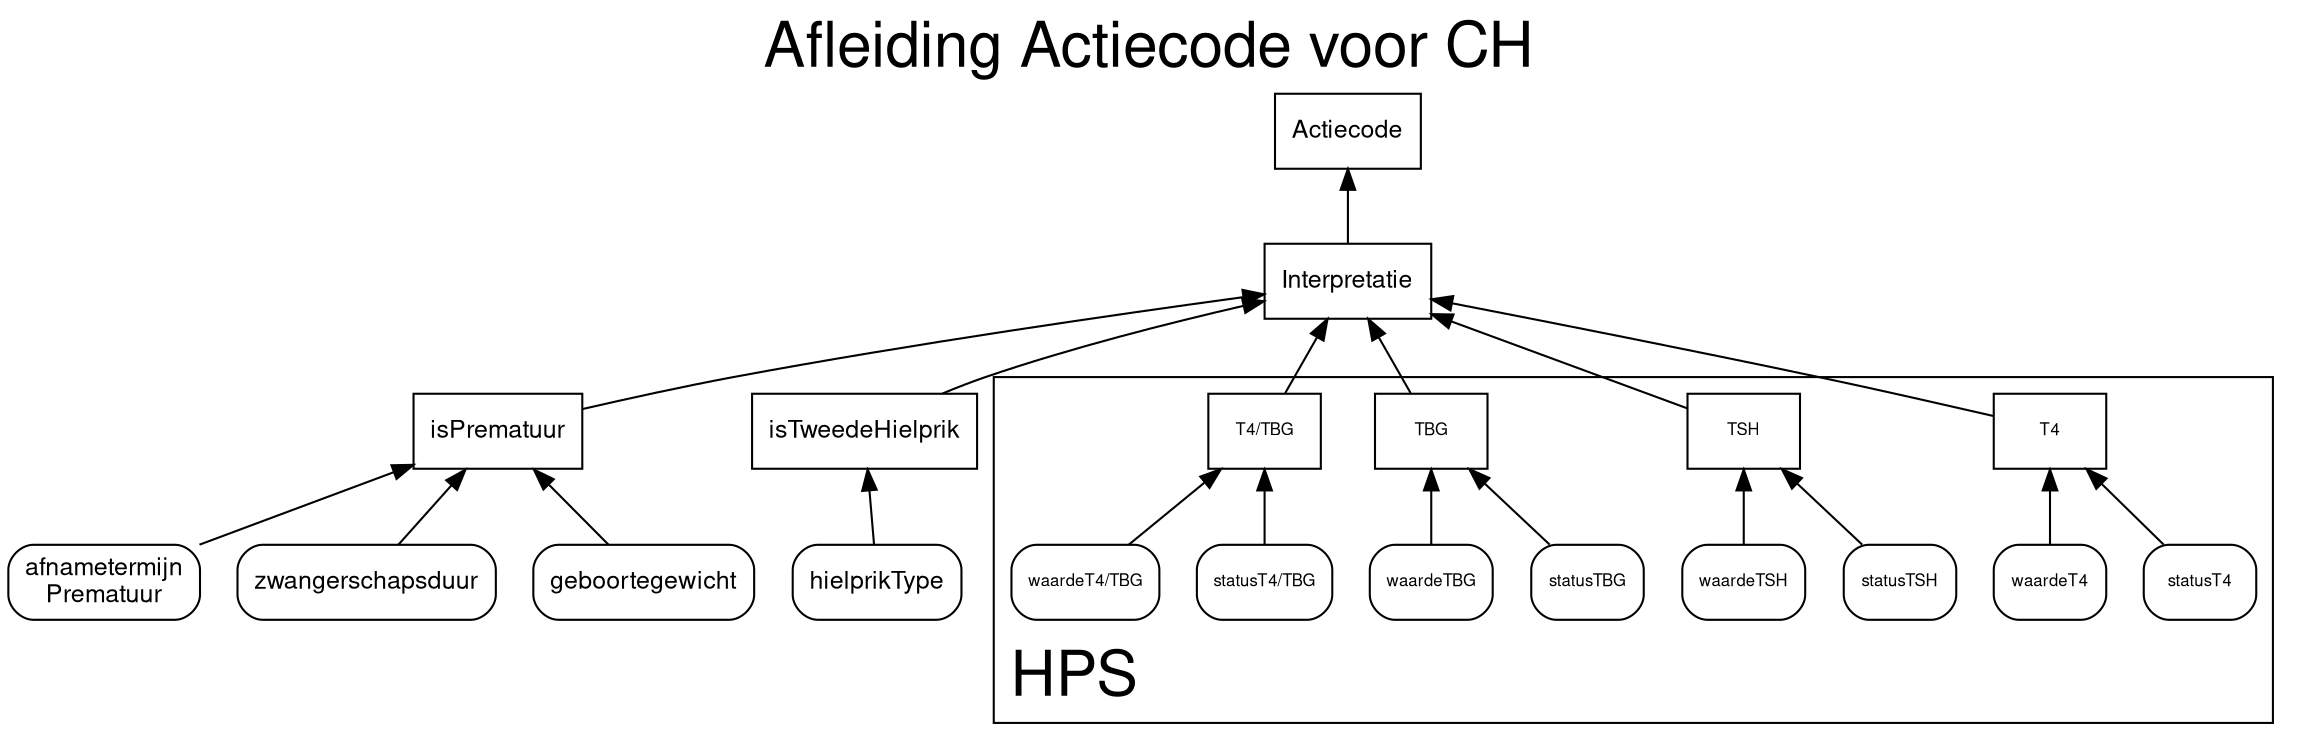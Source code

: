 digraph mygraph {
  rankdir="BT"
  fontname="Helvetica,Arial,sans-serif"
  concentrate=true
graph [charset="UTF-8"
       fontsize=30
       labelloc="t" 
       label="Afleiding Actiecode voor CH" 
       layout="dot"
       splines=true 
       overlap=false 
       rankdir = "BT"]

  node [fontname="Helvetica,Arial,sans-serif"
        shape=Mrecord
        fontsize=12]
  edge [fontname="Helvetica,Arial,sans-serif"]
  subgraph cluster_0 {
    label = "HPS";
    node [fontsize=8];
    labelloc="t"
    labeljust=l

  T4 [shape=box]
  statusT4 -> T4
  waardeT4 -> T4

  TSH [shape=box]
  statusTSH -> TSH
  waardeTSH -> TSH

  TBG [shape=box]
  statusTBG -> TBG
  waardeTBG -> TBG

  "T4/TBG" [shape=box]
  "statusT4/TBG" -> "T4/TBG"
  "waardeT4/TBG" -> "T4/TBG"

  }

  // Actiecode [shape=box]
  // isAfwijkend -> Actiecode
  // isDubieus -> Actiecode
  // isTevroegGeprikt -> Actiecode
  // BTNavraagNodig -> Actiecode

  isPrematuur [shape=box]
  "afnametermijn\nPrematuur" -> isPrematuur
  zwangerschapsduur -> isPrematuur
  geboortegewicht -> isPrematuur

  Actiecode [shape=box]
  Interpretatie -> Actiecode

  Interpretatie [shape=box]
  isPrematuur -> Interpretatie
  isTweedeHielprik -> Interpretatie
  T4 -> Interpretatie
  TSH -> Interpretatie
  TBG -> Interpretatie
  "T4/TBG" -> Interpretatie
  
  isTweedeHielprik [shape=box]
  hielprikType -> isTweedeHielprik
  // BTNavraagNodig [shape=box]
  // ErWasEenBT -> BTNavraagNodig
  // VoldoendeTijdBT -> BTNavraagNodig
  // TypeBT -> BTNavraagNodig

  // VoldoendeTijdBT [shape=box]
  // "BTDatum(Tijd)" -> VoldoendeTijdBT
  // "AfnameDatum(Tijd)" -> VoldoendeTijdBT

  // isTevroegGeprikt [shape=box]
  // "GeboorteDatum(Tijd)" -> isTevroegGeprikt
  // "AfnameDatum(Tijd)" -> isTevroegGeprikt





 }